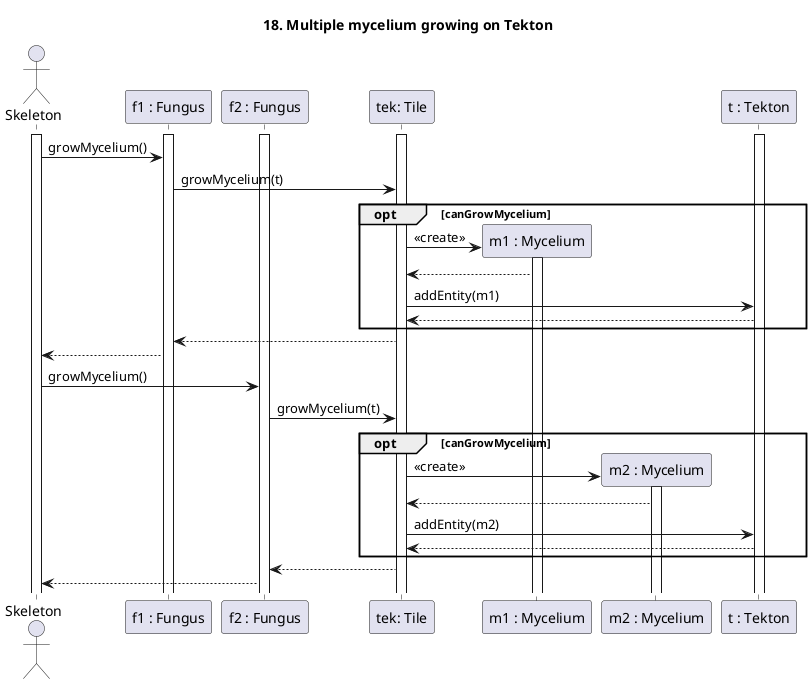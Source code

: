 @startuml 18. Multiple mycelium growing on Tekton

title 18. Multiple mycelium growing on Tekton

actor "Skeleton" as Ac
participant "f1 : Fungus" as F1
participant "f2 : Fungus" as F2
participant "tek: Tile" as Tek
participant "m1 : Mycelium" as M1
participant "m2 : Mycelium" as M2
participant "t : Tekton" as T

activate Ac
activate F1
activate F2
activate T
activate Tek

Ac -> F1 : growMycelium()

F1->Tek : growMycelium(t)
opt canGrowMycelium
Tek -> M1 ** : <<create>>
activate M1
M1 --> Tek
Tek -> T : addEntity(m1)
T-->Tek
end
Tek-->F1

F1 --> Ac

Ac -> F2 : growMycelium()

F2->Tek : growMycelium(t)
opt canGrowMycelium
Tek -> M2 ** : <<create>>
activate M2
M2 --> Tek
Tek -> T : addEntity(m2)
T-->Tek
end
Tek-->F2

F2 --> Ac


@enduml